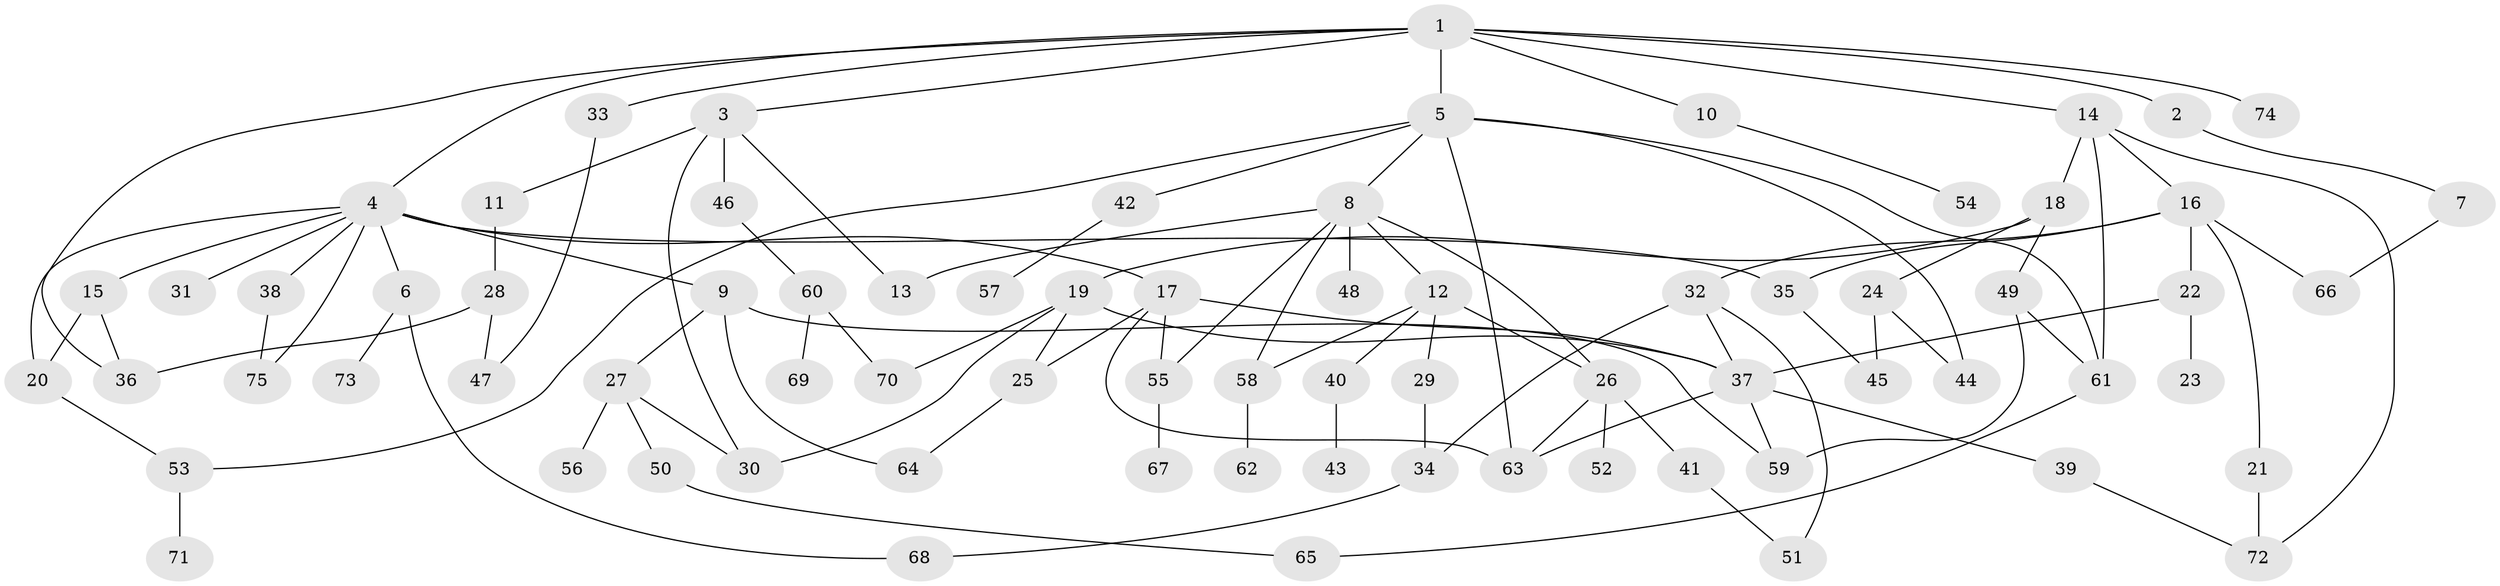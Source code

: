 // coarse degree distribution, {15: 0.045454545454545456, 2: 0.45454545454545453, 9: 0.09090909090909091, 1: 0.22727272727272727, 5: 0.045454545454545456, 4: 0.09090909090909091, 3: 0.045454545454545456}
// Generated by graph-tools (version 1.1) at 2025/16/03/04/25 18:16:57]
// undirected, 75 vertices, 109 edges
graph export_dot {
graph [start="1"]
  node [color=gray90,style=filled];
  1;
  2;
  3;
  4;
  5;
  6;
  7;
  8;
  9;
  10;
  11;
  12;
  13;
  14;
  15;
  16;
  17;
  18;
  19;
  20;
  21;
  22;
  23;
  24;
  25;
  26;
  27;
  28;
  29;
  30;
  31;
  32;
  33;
  34;
  35;
  36;
  37;
  38;
  39;
  40;
  41;
  42;
  43;
  44;
  45;
  46;
  47;
  48;
  49;
  50;
  51;
  52;
  53;
  54;
  55;
  56;
  57;
  58;
  59;
  60;
  61;
  62;
  63;
  64;
  65;
  66;
  67;
  68;
  69;
  70;
  71;
  72;
  73;
  74;
  75;
  1 -- 2;
  1 -- 3;
  1 -- 4;
  1 -- 5;
  1 -- 10;
  1 -- 14;
  1 -- 33;
  1 -- 36;
  1 -- 74;
  2 -- 7;
  3 -- 11;
  3 -- 30;
  3 -- 46;
  3 -- 13;
  4 -- 6;
  4 -- 9;
  4 -- 15;
  4 -- 17;
  4 -- 20;
  4 -- 31;
  4 -- 35;
  4 -- 38;
  4 -- 75;
  5 -- 8;
  5 -- 42;
  5 -- 61;
  5 -- 63;
  5 -- 53;
  5 -- 44;
  6 -- 68;
  6 -- 73;
  7 -- 66;
  8 -- 12;
  8 -- 13;
  8 -- 48;
  8 -- 55;
  8 -- 26;
  8 -- 58;
  9 -- 27;
  9 -- 64;
  9 -- 59;
  10 -- 54;
  11 -- 28;
  12 -- 26;
  12 -- 29;
  12 -- 40;
  12 -- 58;
  14 -- 16;
  14 -- 18;
  14 -- 61;
  14 -- 72;
  15 -- 36;
  15 -- 20;
  16 -- 21;
  16 -- 22;
  16 -- 32;
  16 -- 66;
  16 -- 35;
  17 -- 25;
  17 -- 55;
  17 -- 63;
  17 -- 37;
  18 -- 19;
  18 -- 24;
  18 -- 49;
  19 -- 25;
  19 -- 70;
  19 -- 30;
  19 -- 37;
  20 -- 53;
  21 -- 72;
  22 -- 23;
  22 -- 37;
  24 -- 44;
  24 -- 45;
  25 -- 64;
  26 -- 41;
  26 -- 52;
  26 -- 63;
  27 -- 50;
  27 -- 56;
  27 -- 30;
  28 -- 36;
  28 -- 47;
  29 -- 34;
  32 -- 51;
  32 -- 34;
  32 -- 37;
  33 -- 47;
  34 -- 68;
  35 -- 45;
  37 -- 39;
  37 -- 63;
  37 -- 59;
  38 -- 75;
  39 -- 72;
  40 -- 43;
  41 -- 51;
  42 -- 57;
  46 -- 60;
  49 -- 59;
  49 -- 61;
  50 -- 65;
  53 -- 71;
  55 -- 67;
  58 -- 62;
  60 -- 69;
  60 -- 70;
  61 -- 65;
}
